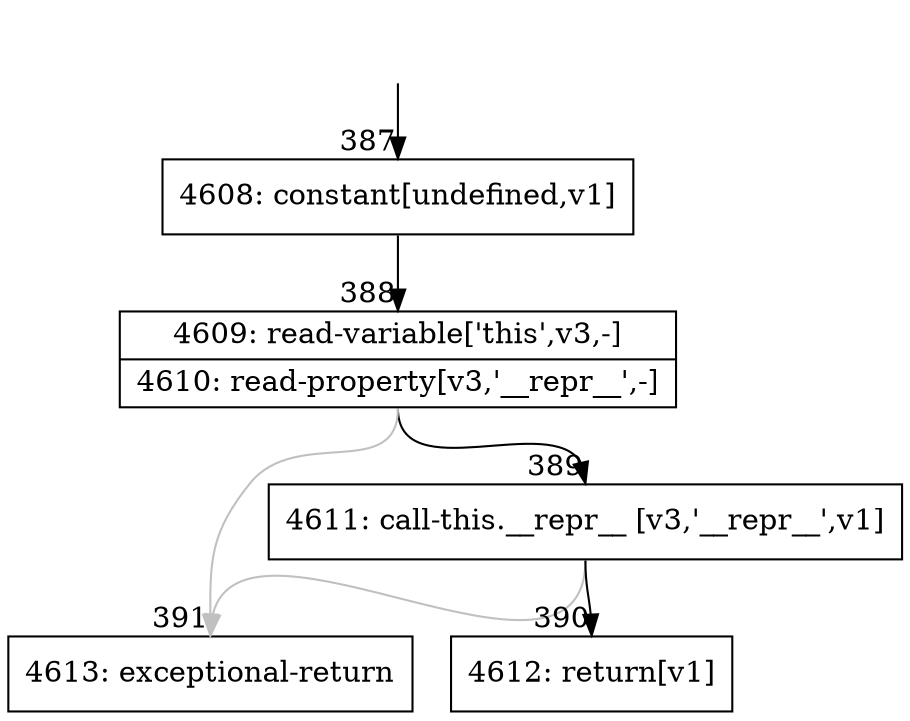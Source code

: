 digraph {
rankdir="TD"
BB_entry3[shape=none,label=""];
BB_entry3 -> BB387 [tailport=s, headport=n, headlabel="    387"]
BB387 [shape=record label="{4608: constant[undefined,v1]}" ] 
BB387 -> BB388 [tailport=s, headport=n, headlabel="      388"]
BB388 [shape=record label="{4609: read-variable['this',v3,-]|4610: read-property[v3,'__repr__',-]}" ] 
BB388 -> BB389 [tailport=s, headport=n, headlabel="      389"]
BB388 -> BB391 [tailport=s, headport=n, color=gray, headlabel="      391"]
BB389 [shape=record label="{4611: call-this.__repr__ [v3,'__repr__',v1]}" ] 
BB389 -> BB390 [tailport=s, headport=n, headlabel="      390"]
BB389 -> BB391 [tailport=s, headport=n, color=gray]
BB390 [shape=record label="{4612: return[v1]}" ] 
BB391 [shape=record label="{4613: exceptional-return}" ] 
//#$~ 45
}
